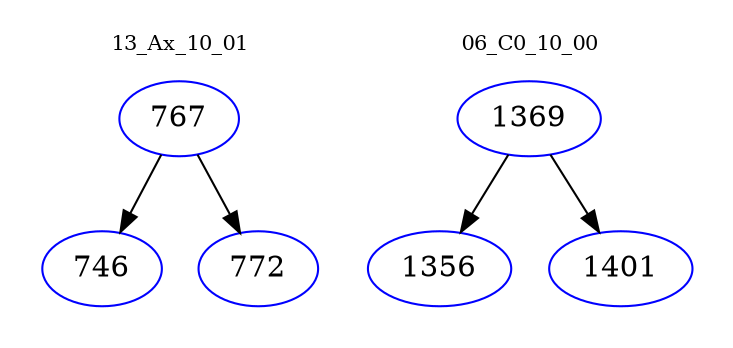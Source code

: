 digraph{
subgraph cluster_0 {
color = white
label = "13_Ax_10_01";
fontsize=10;
T0_767 [label="767", color="blue"]
T0_767 -> T0_746 [color="black"]
T0_746 [label="746", color="blue"]
T0_767 -> T0_772 [color="black"]
T0_772 [label="772", color="blue"]
}
subgraph cluster_1 {
color = white
label = "06_C0_10_00";
fontsize=10;
T1_1369 [label="1369", color="blue"]
T1_1369 -> T1_1356 [color="black"]
T1_1356 [label="1356", color="blue"]
T1_1369 -> T1_1401 [color="black"]
T1_1401 [label="1401", color="blue"]
}
}
